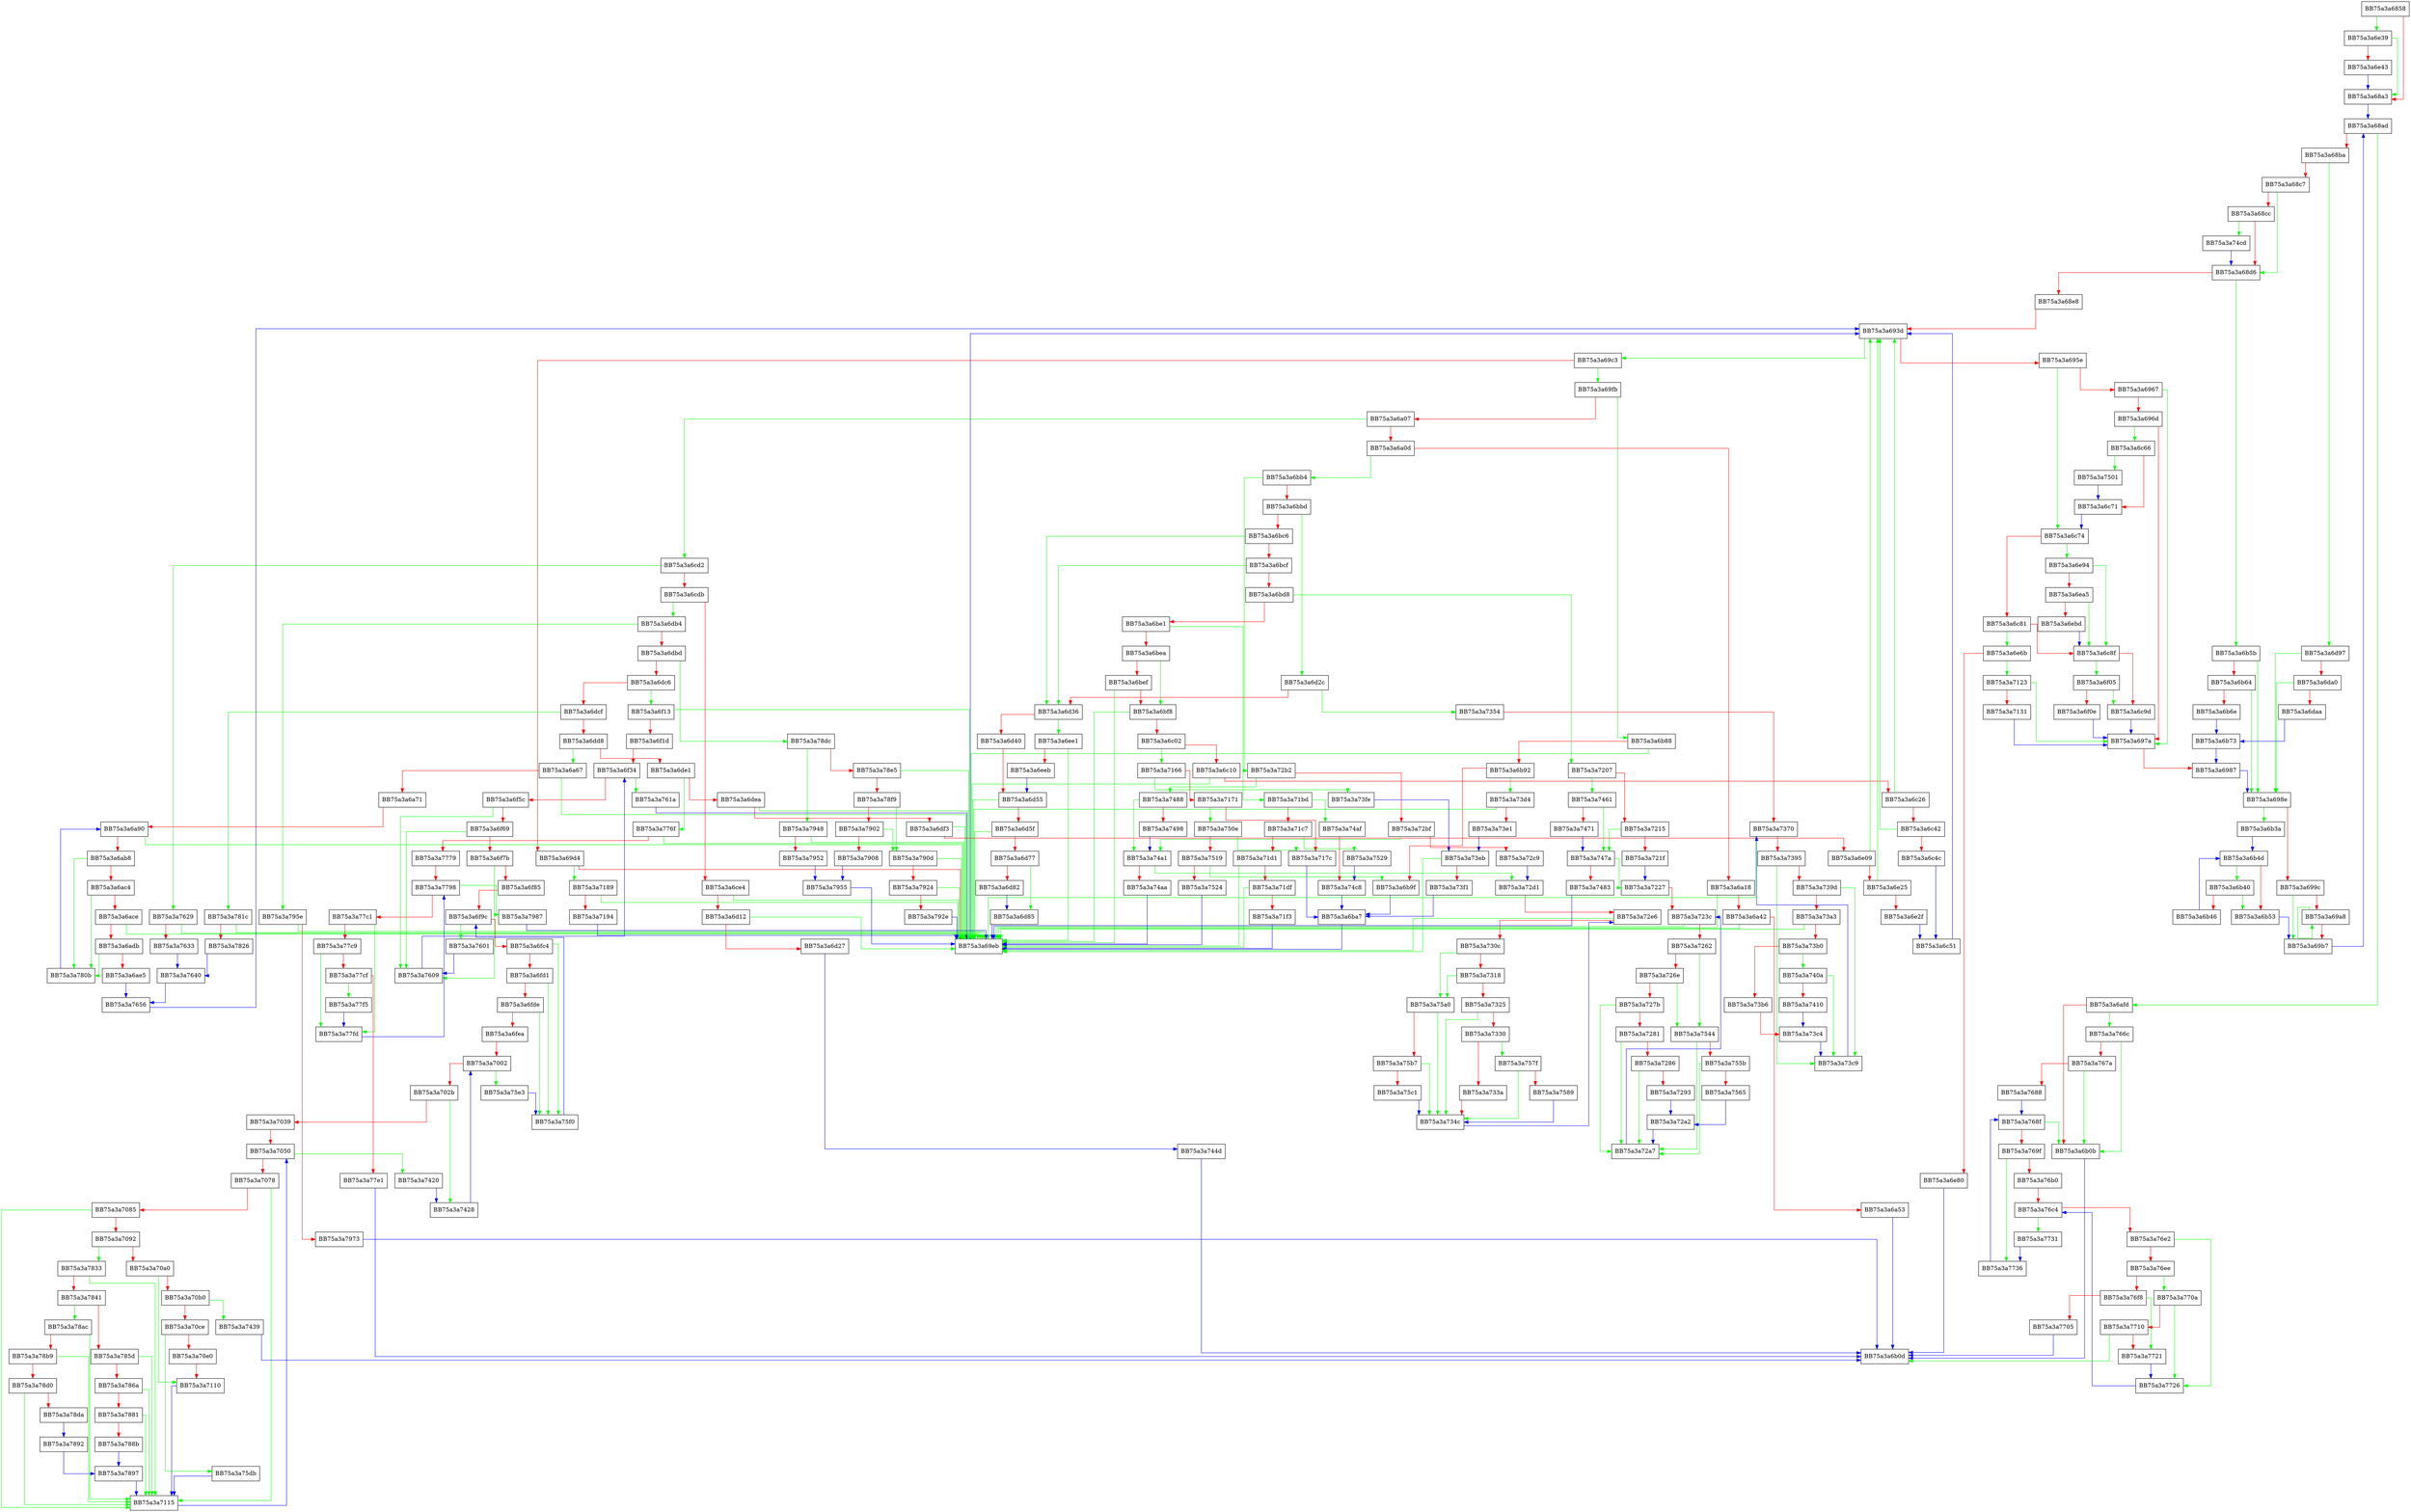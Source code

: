 digraph findInterestingFullObjects {
  node [shape="box"];
  graph [splines=ortho];
  BB75a3a6858 -> BB75a3a6e39 [color="green"];
  BB75a3a6858 -> BB75a3a68a3 [color="red"];
  BB75a3a68a3 -> BB75a3a68ad [color="blue"];
  BB75a3a68ad -> BB75a3a6afd [color="green"];
  BB75a3a68ad -> BB75a3a68ba [color="red"];
  BB75a3a68ba -> BB75a3a6d97 [color="green"];
  BB75a3a68ba -> BB75a3a68c7 [color="red"];
  BB75a3a68c7 -> BB75a3a68d6 [color="green"];
  BB75a3a68c7 -> BB75a3a68cc [color="red"];
  BB75a3a68cc -> BB75a3a74cd [color="green"];
  BB75a3a68cc -> BB75a3a68d6 [color="red"];
  BB75a3a68d6 -> BB75a3a6b5b [color="green"];
  BB75a3a68d6 -> BB75a3a68e8 [color="red"];
  BB75a3a68e8 -> BB75a3a693d [color="red"];
  BB75a3a693d -> BB75a3a69c3 [color="green"];
  BB75a3a693d -> BB75a3a695e [color="red"];
  BB75a3a695e -> BB75a3a6c74 [color="green"];
  BB75a3a695e -> BB75a3a6967 [color="red"];
  BB75a3a6967 -> BB75a3a697a [color="green"];
  BB75a3a6967 -> BB75a3a696d [color="red"];
  BB75a3a696d -> BB75a3a6c66 [color="green"];
  BB75a3a696d -> BB75a3a697a [color="red"];
  BB75a3a697a -> BB75a3a6987 [color="red"];
  BB75a3a6987 -> BB75a3a698e [color="blue"];
  BB75a3a698e -> BB75a3a6b3a [color="green"];
  BB75a3a698e -> BB75a3a699c [color="red"];
  BB75a3a699c -> BB75a3a69b7 [color="green"];
  BB75a3a699c -> BB75a3a69a8 [color="red"];
  BB75a3a69a8 -> BB75a3a69a8 [color="green"];
  BB75a3a69a8 -> BB75a3a69b7 [color="red"];
  BB75a3a69b7 -> BB75a3a68ad [color="blue"];
  BB75a3a69c3 -> BB75a3a69fb [color="green"];
  BB75a3a69c3 -> BB75a3a69d4 [color="red"];
  BB75a3a69d4 -> BB75a3a7189 [color="green"];
  BB75a3a69d4 -> BB75a3a69eb [color="red"];
  BB75a3a69eb -> BB75a3a693d [color="blue"];
  BB75a3a69fb -> BB75a3a6b88 [color="green"];
  BB75a3a69fb -> BB75a3a6a07 [color="red"];
  BB75a3a6a07 -> BB75a3a6cd2 [color="green"];
  BB75a3a6a07 -> BB75a3a6a0d [color="red"];
  BB75a3a6a0d -> BB75a3a6bb4 [color="green"];
  BB75a3a6a0d -> BB75a3a6a18 [color="red"];
  BB75a3a6a18 -> BB75a3a69eb [color="green"];
  BB75a3a6a18 -> BB75a3a6a42 [color="red"];
  BB75a3a6a42 -> BB75a3a69eb [color="green"];
  BB75a3a6a42 -> BB75a3a6a53 [color="red"];
  BB75a3a6a53 -> BB75a3a6b0d [color="blue"];
  BB75a3a6a67 -> BB75a3a69eb [color="green"];
  BB75a3a6a67 -> BB75a3a6a71 [color="red"];
  BB75a3a6a71 -> BB75a3a6a90 [color="red"];
  BB75a3a6a90 -> BB75a3a69eb [color="green"];
  BB75a3a6a90 -> BB75a3a6ab8 [color="red"];
  BB75a3a6ab8 -> BB75a3a780b [color="green"];
  BB75a3a6ab8 -> BB75a3a6ac4 [color="red"];
  BB75a3a6ac4 -> BB75a3a780b [color="green"];
  BB75a3a6ac4 -> BB75a3a6ace [color="red"];
  BB75a3a6ace -> BB75a3a69eb [color="green"];
  BB75a3a6ace -> BB75a3a6adb [color="red"];
  BB75a3a6adb -> BB75a3a780b [color="green"];
  BB75a3a6adb -> BB75a3a6ae5 [color="red"];
  BB75a3a6ae5 -> BB75a3a7656 [color="blue"];
  BB75a3a6afd -> BB75a3a766c [color="green"];
  BB75a3a6afd -> BB75a3a6b0b [color="red"];
  BB75a3a6b0b -> BB75a3a6b0d [color="blue"];
  BB75a3a6b3a -> BB75a3a6b4d [color="blue"];
  BB75a3a6b40 -> BB75a3a6b53 [color="green"];
  BB75a3a6b40 -> BB75a3a6b46 [color="red"];
  BB75a3a6b46 -> BB75a3a6b4d [color="blue"];
  BB75a3a6b4d -> BB75a3a6b40 [color="green"];
  BB75a3a6b4d -> BB75a3a6b53 [color="red"];
  BB75a3a6b53 -> BB75a3a69b7 [color="blue"];
  BB75a3a6b5b -> BB75a3a698e [color="green"];
  BB75a3a6b5b -> BB75a3a6b64 [color="red"];
  BB75a3a6b64 -> BB75a3a698e [color="green"];
  BB75a3a6b64 -> BB75a3a6b6e [color="red"];
  BB75a3a6b6e -> BB75a3a6b73 [color="blue"];
  BB75a3a6b73 -> BB75a3a6987 [color="blue"];
  BB75a3a6b88 -> BB75a3a69eb [color="green"];
  BB75a3a6b88 -> BB75a3a6b92 [color="red"];
  BB75a3a6b92 -> BB75a3a73d4 [color="green"];
  BB75a3a6b92 -> BB75a3a6b9f [color="red"];
  BB75a3a6b9f -> BB75a3a6ba7 [color="blue"];
  BB75a3a6ba7 -> BB75a3a69eb [color="blue"];
  BB75a3a6bb4 -> BB75a3a72b2 [color="green"];
  BB75a3a6bb4 -> BB75a3a6bbd [color="red"];
  BB75a3a6bbd -> BB75a3a6d2c [color="green"];
  BB75a3a6bbd -> BB75a3a6bc6 [color="red"];
  BB75a3a6bc6 -> BB75a3a6d36 [color="green"];
  BB75a3a6bc6 -> BB75a3a6bcf [color="red"];
  BB75a3a6bcf -> BB75a3a6d36 [color="green"];
  BB75a3a6bcf -> BB75a3a6bd8 [color="red"];
  BB75a3a6bd8 -> BB75a3a7207 [color="green"];
  BB75a3a6bd8 -> BB75a3a6be1 [color="red"];
  BB75a3a6be1 -> BB75a3a71bd [color="green"];
  BB75a3a6be1 -> BB75a3a6bea [color="red"];
  BB75a3a6bea -> BB75a3a6bf8 [color="green"];
  BB75a3a6bea -> BB75a3a6bef [color="red"];
  BB75a3a6bef -> BB75a3a69eb [color="green"];
  BB75a3a6bef -> BB75a3a6bf8 [color="red"];
  BB75a3a6bf8 -> BB75a3a69eb [color="green"];
  BB75a3a6bf8 -> BB75a3a6c02 [color="red"];
  BB75a3a6c02 -> BB75a3a7166 [color="green"];
  BB75a3a6c02 -> BB75a3a6c10 [color="red"];
  BB75a3a6c10 -> BB75a3a69eb [color="green"];
  BB75a3a6c10 -> BB75a3a6c26 [color="red"];
  BB75a3a6c26 -> BB75a3a693d [color="green"];
  BB75a3a6c26 -> BB75a3a6c42 [color="red"];
  BB75a3a6c42 -> BB75a3a693d [color="green"];
  BB75a3a6c42 -> BB75a3a6c4c [color="red"];
  BB75a3a6c4c -> BB75a3a6c51 [color="blue"];
  BB75a3a6c51 -> BB75a3a693d [color="blue"];
  BB75a3a6c66 -> BB75a3a7501 [color="green"];
  BB75a3a6c66 -> BB75a3a6c71 [color="red"];
  BB75a3a6c71 -> BB75a3a6c74 [color="blue"];
  BB75a3a6c74 -> BB75a3a6e94 [color="green"];
  BB75a3a6c74 -> BB75a3a6c81 [color="red"];
  BB75a3a6c81 -> BB75a3a6e6b [color="green"];
  BB75a3a6c81 -> BB75a3a6c8f [color="red"];
  BB75a3a6c8f -> BB75a3a6f05 [color="green"];
  BB75a3a6c8f -> BB75a3a6c9d [color="red"];
  BB75a3a6c9d -> BB75a3a697a [color="blue"];
  BB75a3a6cd2 -> BB75a3a7629 [color="green"];
  BB75a3a6cd2 -> BB75a3a6cdb [color="red"];
  BB75a3a6cdb -> BB75a3a6db4 [color="green"];
  BB75a3a6cdb -> BB75a3a6ce4 [color="red"];
  BB75a3a6ce4 -> BB75a3a69eb [color="green"];
  BB75a3a6ce4 -> BB75a3a6d12 [color="red"];
  BB75a3a6d12 -> BB75a3a69eb [color="green"];
  BB75a3a6d12 -> BB75a3a6d27 [color="red"];
  BB75a3a6d27 -> BB75a3a744d [color="blue"];
  BB75a3a6d2c -> BB75a3a7354 [color="green"];
  BB75a3a6d2c -> BB75a3a6d36 [color="red"];
  BB75a3a6d36 -> BB75a3a6ee1 [color="green"];
  BB75a3a6d36 -> BB75a3a6d40 [color="red"];
  BB75a3a6d40 -> BB75a3a6d55 [color="red"];
  BB75a3a6d55 -> BB75a3a69eb [color="green"];
  BB75a3a6d55 -> BB75a3a6d5f [color="red"];
  BB75a3a6d5f -> BB75a3a69eb [color="green"];
  BB75a3a6d5f -> BB75a3a6d77 [color="red"];
  BB75a3a6d77 -> BB75a3a6d85 [color="green"];
  BB75a3a6d77 -> BB75a3a6d82 [color="red"];
  BB75a3a6d82 -> BB75a3a6d85 [color="blue"];
  BB75a3a6d85 -> BB75a3a69eb [color="blue"];
  BB75a3a6d97 -> BB75a3a698e [color="green"];
  BB75a3a6d97 -> BB75a3a6da0 [color="red"];
  BB75a3a6da0 -> BB75a3a698e [color="green"];
  BB75a3a6da0 -> BB75a3a6daa [color="red"];
  BB75a3a6daa -> BB75a3a6b73 [color="blue"];
  BB75a3a6db4 -> BB75a3a795e [color="green"];
  BB75a3a6db4 -> BB75a3a6dbd [color="red"];
  BB75a3a6dbd -> BB75a3a78dc [color="green"];
  BB75a3a6dbd -> BB75a3a6dc6 [color="red"];
  BB75a3a6dc6 -> BB75a3a6f13 [color="green"];
  BB75a3a6dc6 -> BB75a3a6dcf [color="red"];
  BB75a3a6dcf -> BB75a3a781c [color="green"];
  BB75a3a6dcf -> BB75a3a6dd8 [color="red"];
  BB75a3a6dd8 -> BB75a3a6a67 [color="green"];
  BB75a3a6dd8 -> BB75a3a6de1 [color="red"];
  BB75a3a6de1 -> BB75a3a776f [color="green"];
  BB75a3a6de1 -> BB75a3a6dea [color="red"];
  BB75a3a6dea -> BB75a3a69eb [color="green"];
  BB75a3a6dea -> BB75a3a6df3 [color="red"];
  BB75a3a6df3 -> BB75a3a69eb [color="green"];
  BB75a3a6df3 -> BB75a3a6e09 [color="red"];
  BB75a3a6e09 -> BB75a3a693d [color="green"];
  BB75a3a6e09 -> BB75a3a6e25 [color="red"];
  BB75a3a6e25 -> BB75a3a693d [color="green"];
  BB75a3a6e25 -> BB75a3a6e2f [color="red"];
  BB75a3a6e2f -> BB75a3a6c51 [color="blue"];
  BB75a3a6e39 -> BB75a3a68a3 [color="green"];
  BB75a3a6e39 -> BB75a3a6e43 [color="red"];
  BB75a3a6e43 -> BB75a3a68a3 [color="blue"];
  BB75a3a6e6b -> BB75a3a7123 [color="green"];
  BB75a3a6e6b -> BB75a3a6e80 [color="red"];
  BB75a3a6e80 -> BB75a3a6b0d [color="blue"];
  BB75a3a6e94 -> BB75a3a6c8f [color="green"];
  BB75a3a6e94 -> BB75a3a6ea5 [color="red"];
  BB75a3a6ea5 -> BB75a3a6c8f [color="green"];
  BB75a3a6ea5 -> BB75a3a6ebd [color="red"];
  BB75a3a6ebd -> BB75a3a6c8f [color="blue"];
  BB75a3a6ee1 -> BB75a3a69eb [color="green"];
  BB75a3a6ee1 -> BB75a3a6eeb [color="red"];
  BB75a3a6eeb -> BB75a3a6d55 [color="blue"];
  BB75a3a6f05 -> BB75a3a6c9d [color="green"];
  BB75a3a6f05 -> BB75a3a6f0e [color="red"];
  BB75a3a6f0e -> BB75a3a697a [color="blue"];
  BB75a3a6f13 -> BB75a3a69eb [color="green"];
  BB75a3a6f13 -> BB75a3a6f1d [color="red"];
  BB75a3a6f1d -> BB75a3a6f34 [color="red"];
  BB75a3a6f34 -> BB75a3a761a [color="green"];
  BB75a3a6f34 -> BB75a3a6f5c [color="red"];
  BB75a3a6f5c -> BB75a3a7609 [color="green"];
  BB75a3a6f5c -> BB75a3a6f69 [color="red"];
  BB75a3a6f69 -> BB75a3a7609 [color="green"];
  BB75a3a6f69 -> BB75a3a6f7b [color="red"];
  BB75a3a6f7b -> BB75a3a7609 [color="green"];
  BB75a3a6f7b -> BB75a3a6f85 [color="red"];
  BB75a3a6f85 -> BB75a3a6f9c [color="red"];
  BB75a3a6f9c -> BB75a3a7601 [color="green"];
  BB75a3a6f9c -> BB75a3a6fc4 [color="red"];
  BB75a3a6fc4 -> BB75a3a75f0 [color="green"];
  BB75a3a6fc4 -> BB75a3a6fd1 [color="red"];
  BB75a3a6fd1 -> BB75a3a75f0 [color="green"];
  BB75a3a6fd1 -> BB75a3a6fde [color="red"];
  BB75a3a6fde -> BB75a3a75f0 [color="green"];
  BB75a3a6fde -> BB75a3a6fea [color="red"];
  BB75a3a6fea -> BB75a3a7002 [color="red"];
  BB75a3a7002 -> BB75a3a75e3 [color="green"];
  BB75a3a7002 -> BB75a3a702b [color="red"];
  BB75a3a702b -> BB75a3a7428 [color="green"];
  BB75a3a702b -> BB75a3a7039 [color="red"];
  BB75a3a7039 -> BB75a3a7050 [color="red"];
  BB75a3a7050 -> BB75a3a7420 [color="green"];
  BB75a3a7050 -> BB75a3a7078 [color="red"];
  BB75a3a7078 -> BB75a3a7115 [color="green"];
  BB75a3a7078 -> BB75a3a7085 [color="red"];
  BB75a3a7085 -> BB75a3a7115 [color="green"];
  BB75a3a7085 -> BB75a3a7092 [color="red"];
  BB75a3a7092 -> BB75a3a7833 [color="green"];
  BB75a3a7092 -> BB75a3a70a0 [color="red"];
  BB75a3a70a0 -> BB75a3a7110 [color="green"];
  BB75a3a70a0 -> BB75a3a70b0 [color="red"];
  BB75a3a70b0 -> BB75a3a7439 [color="green"];
  BB75a3a70b0 -> BB75a3a70ce [color="red"];
  BB75a3a70ce -> BB75a3a75db [color="green"];
  BB75a3a70ce -> BB75a3a70e0 [color="red"];
  BB75a3a70e0 -> BB75a3a7110 [color="red"];
  BB75a3a7110 -> BB75a3a7115 [color="blue"];
  BB75a3a7115 -> BB75a3a7050 [color="blue"];
  BB75a3a7123 -> BB75a3a697a [color="green"];
  BB75a3a7123 -> BB75a3a7131 [color="red"];
  BB75a3a7131 -> BB75a3a697a [color="blue"];
  BB75a3a7166 -> BB75a3a73fe [color="green"];
  BB75a3a7166 -> BB75a3a7171 [color="red"];
  BB75a3a7171 -> BB75a3a750e [color="green"];
  BB75a3a7171 -> BB75a3a717c [color="red"];
  BB75a3a717c -> BB75a3a6ba7 [color="blue"];
  BB75a3a7189 -> BB75a3a69eb [color="green"];
  BB75a3a7189 -> BB75a3a7194 [color="red"];
  BB75a3a7194 -> BB75a3a69eb [color="blue"];
  BB75a3a71bd -> BB75a3a74af [color="green"];
  BB75a3a71bd -> BB75a3a71c7 [color="red"];
  BB75a3a71c7 -> BB75a3a7529 [color="green"];
  BB75a3a71c7 -> BB75a3a71d1 [color="red"];
  BB75a3a71d1 -> BB75a3a69eb [color="green"];
  BB75a3a71d1 -> BB75a3a71df [color="red"];
  BB75a3a71df -> BB75a3a69eb [color="green"];
  BB75a3a71df -> BB75a3a71f3 [color="red"];
  BB75a3a71f3 -> BB75a3a69eb [color="blue"];
  BB75a3a7207 -> BB75a3a7461 [color="green"];
  BB75a3a7207 -> BB75a3a7215 [color="red"];
  BB75a3a7215 -> BB75a3a747a [color="green"];
  BB75a3a7215 -> BB75a3a721f [color="red"];
  BB75a3a721f -> BB75a3a7227 [color="blue"];
  BB75a3a7227 -> BB75a3a723c [color="red"];
  BB75a3a723c -> BB75a3a69eb [color="green"];
  BB75a3a723c -> BB75a3a7262 [color="red"];
  BB75a3a7262 -> BB75a3a7544 [color="green"];
  BB75a3a7262 -> BB75a3a726e [color="red"];
  BB75a3a726e -> BB75a3a7544 [color="green"];
  BB75a3a726e -> BB75a3a727b [color="red"];
  BB75a3a727b -> BB75a3a72a7 [color="green"];
  BB75a3a727b -> BB75a3a7281 [color="red"];
  BB75a3a7281 -> BB75a3a72a7 [color="green"];
  BB75a3a7281 -> BB75a3a7286 [color="red"];
  BB75a3a7286 -> BB75a3a72a7 [color="green"];
  BB75a3a7286 -> BB75a3a7293 [color="red"];
  BB75a3a7293 -> BB75a3a72a2 [color="blue"];
  BB75a3a72a2 -> BB75a3a72a7 [color="blue"];
  BB75a3a72a7 -> BB75a3a723c [color="blue"];
  BB75a3a72b2 -> BB75a3a7488 [color="green"];
  BB75a3a72b2 -> BB75a3a72bf [color="red"];
  BB75a3a72bf -> BB75a3a74a1 [color="green"];
  BB75a3a72bf -> BB75a3a72c9 [color="red"];
  BB75a3a72c9 -> BB75a3a72d1 [color="blue"];
  BB75a3a72d1 -> BB75a3a72e6 [color="red"];
  BB75a3a72e6 -> BB75a3a69eb [color="green"];
  BB75a3a72e6 -> BB75a3a730c [color="red"];
  BB75a3a730c -> BB75a3a75a0 [color="green"];
  BB75a3a730c -> BB75a3a7318 [color="red"];
  BB75a3a7318 -> BB75a3a75a0 [color="green"];
  BB75a3a7318 -> BB75a3a7325 [color="red"];
  BB75a3a7325 -> BB75a3a734c [color="green"];
  BB75a3a7325 -> BB75a3a7330 [color="red"];
  BB75a3a7330 -> BB75a3a757f [color="green"];
  BB75a3a7330 -> BB75a3a733a [color="red"];
  BB75a3a733a -> BB75a3a734c [color="red"];
  BB75a3a734c -> BB75a3a72e6 [color="blue"];
  BB75a3a7354 -> BB75a3a7370 [color="red"];
  BB75a3a7370 -> BB75a3a69eb [color="green"];
  BB75a3a7370 -> BB75a3a7395 [color="red"];
  BB75a3a7395 -> BB75a3a73c9 [color="green"];
  BB75a3a7395 -> BB75a3a739d [color="red"];
  BB75a3a739d -> BB75a3a73c9 [color="green"];
  BB75a3a739d -> BB75a3a73a3 [color="red"];
  BB75a3a73a3 -> BB75a3a69eb [color="green"];
  BB75a3a73a3 -> BB75a3a73b0 [color="red"];
  BB75a3a73b0 -> BB75a3a740a [color="green"];
  BB75a3a73b0 -> BB75a3a73b6 [color="red"];
  BB75a3a73b6 -> BB75a3a73c4 [color="red"];
  BB75a3a73c4 -> BB75a3a73c9 [color="blue"];
  BB75a3a73c9 -> BB75a3a7370 [color="blue"];
  BB75a3a73d4 -> BB75a3a69eb [color="green"];
  BB75a3a73d4 -> BB75a3a73e1 [color="red"];
  BB75a3a73e1 -> BB75a3a73eb [color="blue"];
  BB75a3a73eb -> BB75a3a69eb [color="green"];
  BB75a3a73eb -> BB75a3a73f1 [color="red"];
  BB75a3a73f1 -> BB75a3a6ba7 [color="blue"];
  BB75a3a73fe -> BB75a3a73eb [color="blue"];
  BB75a3a740a -> BB75a3a73c9 [color="green"];
  BB75a3a740a -> BB75a3a7410 [color="red"];
  BB75a3a7410 -> BB75a3a73c4 [color="blue"];
  BB75a3a7420 -> BB75a3a7428 [color="blue"];
  BB75a3a7428 -> BB75a3a7002 [color="blue"];
  BB75a3a7439 -> BB75a3a6b0d [color="blue"];
  BB75a3a744d -> BB75a3a6b0d [color="blue"];
  BB75a3a7461 -> BB75a3a747a [color="green"];
  BB75a3a7461 -> BB75a3a7471 [color="red"];
  BB75a3a7471 -> BB75a3a747a [color="blue"];
  BB75a3a747a -> BB75a3a7227 [color="green"];
  BB75a3a747a -> BB75a3a7483 [color="red"];
  BB75a3a7483 -> BB75a3a69eb [color="blue"];
  BB75a3a7488 -> BB75a3a74a1 [color="green"];
  BB75a3a7488 -> BB75a3a7498 [color="red"];
  BB75a3a7498 -> BB75a3a74a1 [color="blue"];
  BB75a3a74a1 -> BB75a3a72d1 [color="green"];
  BB75a3a74a1 -> BB75a3a74aa [color="red"];
  BB75a3a74aa -> BB75a3a69eb [color="blue"];
  BB75a3a74af -> BB75a3a74c8 [color="red"];
  BB75a3a74c8 -> BB75a3a6ba7 [color="blue"];
  BB75a3a74cd -> BB75a3a68d6 [color="blue"];
  BB75a3a7501 -> BB75a3a6c71 [color="blue"];
  BB75a3a750e -> BB75a3a717c [color="green"];
  BB75a3a750e -> BB75a3a7519 [color="red"];
  BB75a3a7519 -> BB75a3a6b9f [color="green"];
  BB75a3a7519 -> BB75a3a7524 [color="red"];
  BB75a3a7524 -> BB75a3a69eb [color="blue"];
  BB75a3a7529 -> BB75a3a74c8 [color="blue"];
  BB75a3a7544 -> BB75a3a72a7 [color="green"];
  BB75a3a7544 -> BB75a3a755b [color="red"];
  BB75a3a755b -> BB75a3a72a7 [color="green"];
  BB75a3a755b -> BB75a3a7565 [color="red"];
  BB75a3a7565 -> BB75a3a72a2 [color="blue"];
  BB75a3a757f -> BB75a3a734c [color="green"];
  BB75a3a757f -> BB75a3a7589 [color="red"];
  BB75a3a7589 -> BB75a3a734c [color="blue"];
  BB75a3a75a0 -> BB75a3a734c [color="green"];
  BB75a3a75a0 -> BB75a3a75b7 [color="red"];
  BB75a3a75b7 -> BB75a3a734c [color="green"];
  BB75a3a75b7 -> BB75a3a75c1 [color="red"];
  BB75a3a75c1 -> BB75a3a734c [color="blue"];
  BB75a3a75db -> BB75a3a7115 [color="blue"];
  BB75a3a75e3 -> BB75a3a75f0 [color="blue"];
  BB75a3a75f0 -> BB75a3a6f9c [color="blue"];
  BB75a3a7601 -> BB75a3a7609 [color="blue"];
  BB75a3a7609 -> BB75a3a6f34 [color="blue"];
  BB75a3a761a -> BB75a3a69eb [color="blue"];
  BB75a3a7629 -> BB75a3a69eb [color="green"];
  BB75a3a7629 -> BB75a3a7633 [color="red"];
  BB75a3a7633 -> BB75a3a7640 [color="blue"];
  BB75a3a7640 -> BB75a3a7656 [color="blue"];
  BB75a3a7656 -> BB75a3a693d [color="blue"];
  BB75a3a766c -> BB75a3a6b0b [color="green"];
  BB75a3a766c -> BB75a3a767a [color="red"];
  BB75a3a767a -> BB75a3a6b0b [color="green"];
  BB75a3a767a -> BB75a3a7688 [color="red"];
  BB75a3a7688 -> BB75a3a768f [color="blue"];
  BB75a3a768f -> BB75a3a6b0b [color="green"];
  BB75a3a768f -> BB75a3a769f [color="red"];
  BB75a3a769f -> BB75a3a7736 [color="green"];
  BB75a3a769f -> BB75a3a76b0 [color="red"];
  BB75a3a76b0 -> BB75a3a76c4 [color="red"];
  BB75a3a76c4 -> BB75a3a7731 [color="green"];
  BB75a3a76c4 -> BB75a3a76e2 [color="red"];
  BB75a3a76e2 -> BB75a3a7726 [color="green"];
  BB75a3a76e2 -> BB75a3a76ee [color="red"];
  BB75a3a76ee -> BB75a3a770a [color="green"];
  BB75a3a76ee -> BB75a3a76f8 [color="red"];
  BB75a3a76f8 -> BB75a3a7721 [color="green"];
  BB75a3a76f8 -> BB75a3a7705 [color="red"];
  BB75a3a7705 -> BB75a3a6b0d [color="blue"];
  BB75a3a770a -> BB75a3a7726 [color="green"];
  BB75a3a770a -> BB75a3a7710 [color="red"];
  BB75a3a7710 -> BB75a3a6b0d [color="green"];
  BB75a3a7710 -> BB75a3a7721 [color="red"];
  BB75a3a7721 -> BB75a3a7726 [color="blue"];
  BB75a3a7726 -> BB75a3a76c4 [color="blue"];
  BB75a3a7731 -> BB75a3a7736 [color="blue"];
  BB75a3a7736 -> BB75a3a768f [color="blue"];
  BB75a3a776f -> BB75a3a69eb [color="green"];
  BB75a3a776f -> BB75a3a7779 [color="red"];
  BB75a3a7779 -> BB75a3a7798 [color="red"];
  BB75a3a7798 -> BB75a3a7987 [color="green"];
  BB75a3a7798 -> BB75a3a77c1 [color="red"];
  BB75a3a77c1 -> BB75a3a77fd [color="green"];
  BB75a3a77c1 -> BB75a3a77c9 [color="red"];
  BB75a3a77c9 -> BB75a3a77fd [color="green"];
  BB75a3a77c9 -> BB75a3a77cf [color="red"];
  BB75a3a77cf -> BB75a3a77f5 [color="green"];
  BB75a3a77cf -> BB75a3a77e1 [color="red"];
  BB75a3a77e1 -> BB75a3a6b0d [color="blue"];
  BB75a3a77f5 -> BB75a3a77fd [color="blue"];
  BB75a3a77fd -> BB75a3a7798 [color="blue"];
  BB75a3a780b -> BB75a3a6a90 [color="blue"];
  BB75a3a781c -> BB75a3a69eb [color="green"];
  BB75a3a781c -> BB75a3a7826 [color="red"];
  BB75a3a7826 -> BB75a3a7640 [color="blue"];
  BB75a3a7833 -> BB75a3a7115 [color="green"];
  BB75a3a7833 -> BB75a3a7841 [color="red"];
  BB75a3a7841 -> BB75a3a78ac [color="green"];
  BB75a3a7841 -> BB75a3a785d [color="red"];
  BB75a3a785d -> BB75a3a7115 [color="green"];
  BB75a3a785d -> BB75a3a786a [color="red"];
  BB75a3a786a -> BB75a3a7115 [color="green"];
  BB75a3a786a -> BB75a3a7881 [color="red"];
  BB75a3a7881 -> BB75a3a7115 [color="green"];
  BB75a3a7881 -> BB75a3a788b [color="red"];
  BB75a3a788b -> BB75a3a7897 [color="blue"];
  BB75a3a7892 -> BB75a3a7897 [color="blue"];
  BB75a3a7897 -> BB75a3a7115 [color="blue"];
  BB75a3a78ac -> BB75a3a7115 [color="green"];
  BB75a3a78ac -> BB75a3a78b9 [color="red"];
  BB75a3a78b9 -> BB75a3a7115 [color="green"];
  BB75a3a78b9 -> BB75a3a78d0 [color="red"];
  BB75a3a78d0 -> BB75a3a7115 [color="green"];
  BB75a3a78d0 -> BB75a3a78da [color="red"];
  BB75a3a78da -> BB75a3a7892 [color="blue"];
  BB75a3a78dc -> BB75a3a7948 [color="green"];
  BB75a3a78dc -> BB75a3a78e5 [color="red"];
  BB75a3a78e5 -> BB75a3a69eb [color="green"];
  BB75a3a78e5 -> BB75a3a78f9 [color="red"];
  BB75a3a78f9 -> BB75a3a790d [color="green"];
  BB75a3a78f9 -> BB75a3a7902 [color="red"];
  BB75a3a7902 -> BB75a3a790d [color="green"];
  BB75a3a7902 -> BB75a3a7908 [color="red"];
  BB75a3a7908 -> BB75a3a7955 [color="blue"];
  BB75a3a790d -> BB75a3a69eb [color="green"];
  BB75a3a790d -> BB75a3a7924 [color="red"];
  BB75a3a7924 -> BB75a3a69eb [color="green"];
  BB75a3a7924 -> BB75a3a792e [color="red"];
  BB75a3a792e -> BB75a3a69eb [color="blue"];
  BB75a3a7948 -> BB75a3a69eb [color="green"];
  BB75a3a7948 -> BB75a3a7952 [color="red"];
  BB75a3a7952 -> BB75a3a7955 [color="blue"];
  BB75a3a7955 -> BB75a3a69eb [color="blue"];
  BB75a3a795e -> BB75a3a69eb [color="green"];
  BB75a3a795e -> BB75a3a7973 [color="red"];
  BB75a3a7973 -> BB75a3a6b0d [color="blue"];
  BB75a3a7987 -> BB75a3a69eb [color="blue"];
}